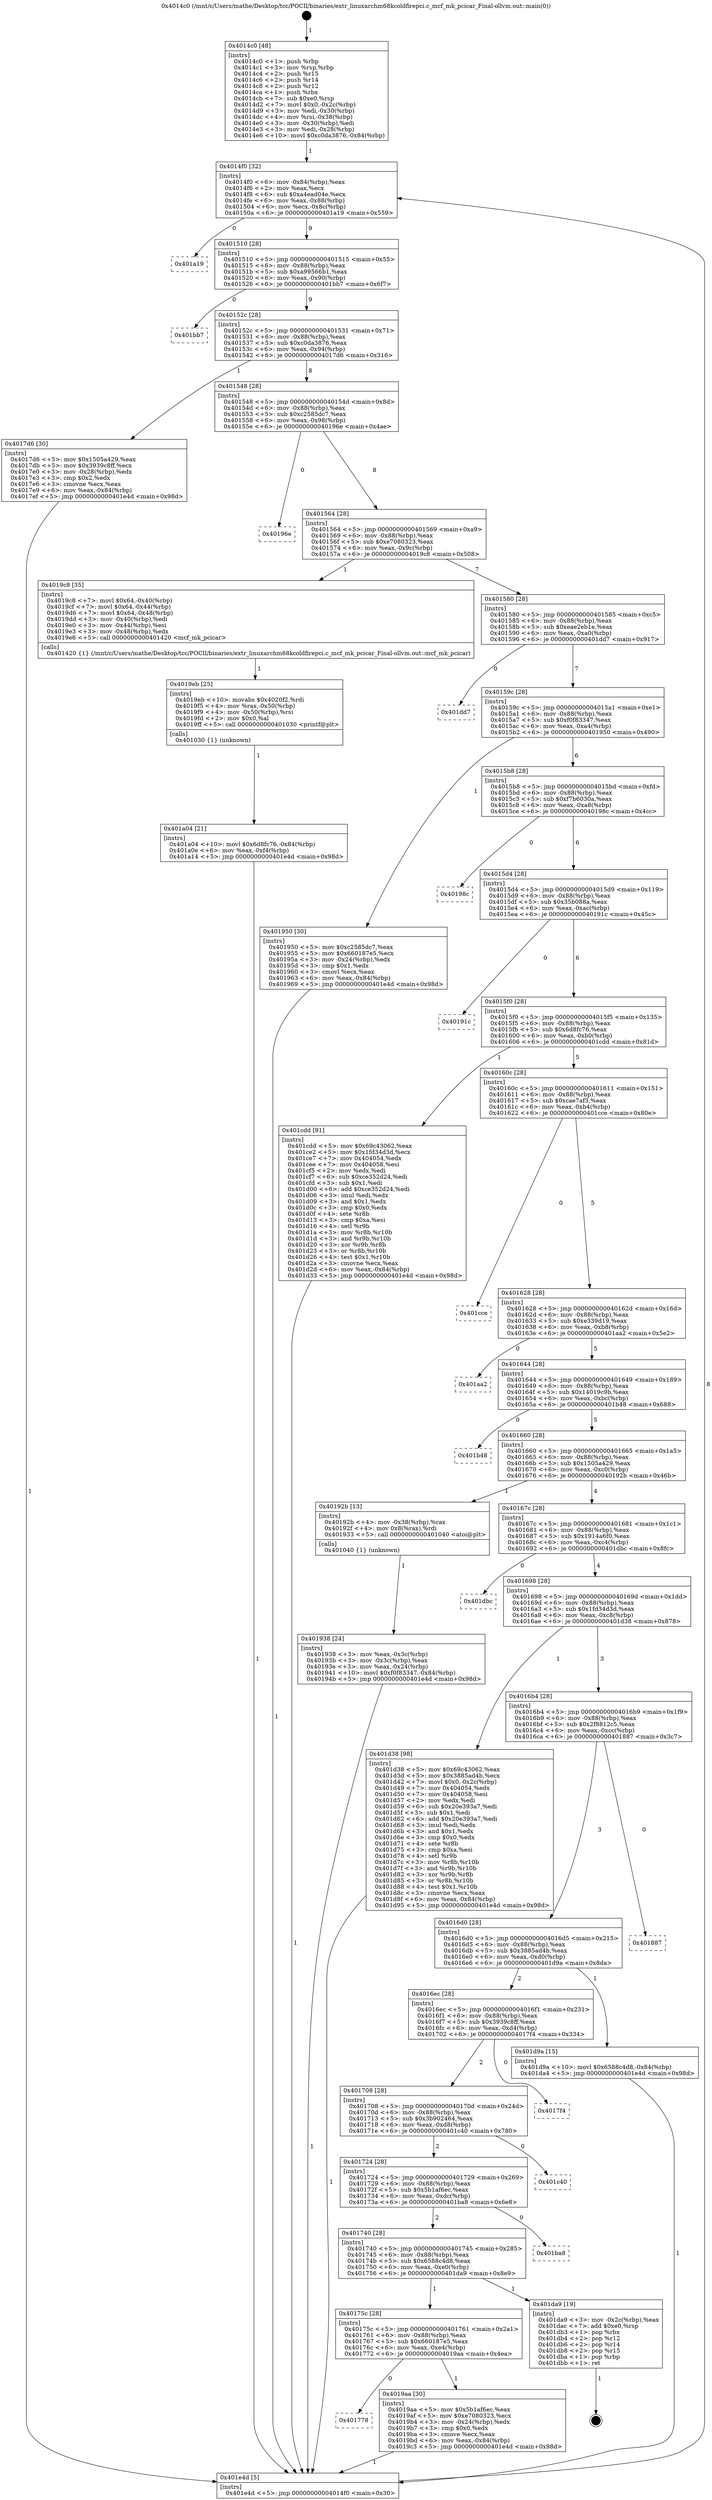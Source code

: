 digraph "0x4014c0" {
  label = "0x4014c0 (/mnt/c/Users/mathe/Desktop/tcc/POCII/binaries/extr_linuxarchm68kcoldfirepci.c_mcf_mk_pcicar_Final-ollvm.out::main(0))"
  labelloc = "t"
  node[shape=record]

  Entry [label="",width=0.3,height=0.3,shape=circle,fillcolor=black,style=filled]
  "0x4014f0" [label="{
     0x4014f0 [32]\l
     | [instrs]\l
     &nbsp;&nbsp;0x4014f0 \<+6\>: mov -0x84(%rbp),%eax\l
     &nbsp;&nbsp;0x4014f6 \<+2\>: mov %eax,%ecx\l
     &nbsp;&nbsp;0x4014f8 \<+6\>: sub $0xa4ead04e,%ecx\l
     &nbsp;&nbsp;0x4014fe \<+6\>: mov %eax,-0x88(%rbp)\l
     &nbsp;&nbsp;0x401504 \<+6\>: mov %ecx,-0x8c(%rbp)\l
     &nbsp;&nbsp;0x40150a \<+6\>: je 0000000000401a19 \<main+0x559\>\l
  }"]
  "0x401a19" [label="{
     0x401a19\l
  }", style=dashed]
  "0x401510" [label="{
     0x401510 [28]\l
     | [instrs]\l
     &nbsp;&nbsp;0x401510 \<+5\>: jmp 0000000000401515 \<main+0x55\>\l
     &nbsp;&nbsp;0x401515 \<+6\>: mov -0x88(%rbp),%eax\l
     &nbsp;&nbsp;0x40151b \<+5\>: sub $0xa99566b1,%eax\l
     &nbsp;&nbsp;0x401520 \<+6\>: mov %eax,-0x90(%rbp)\l
     &nbsp;&nbsp;0x401526 \<+6\>: je 0000000000401bb7 \<main+0x6f7\>\l
  }"]
  Exit [label="",width=0.3,height=0.3,shape=circle,fillcolor=black,style=filled,peripheries=2]
  "0x401bb7" [label="{
     0x401bb7\l
  }", style=dashed]
  "0x40152c" [label="{
     0x40152c [28]\l
     | [instrs]\l
     &nbsp;&nbsp;0x40152c \<+5\>: jmp 0000000000401531 \<main+0x71\>\l
     &nbsp;&nbsp;0x401531 \<+6\>: mov -0x88(%rbp),%eax\l
     &nbsp;&nbsp;0x401537 \<+5\>: sub $0xc0da3876,%eax\l
     &nbsp;&nbsp;0x40153c \<+6\>: mov %eax,-0x94(%rbp)\l
     &nbsp;&nbsp;0x401542 \<+6\>: je 00000000004017d6 \<main+0x316\>\l
  }"]
  "0x401a04" [label="{
     0x401a04 [21]\l
     | [instrs]\l
     &nbsp;&nbsp;0x401a04 \<+10\>: movl $0x6d8fc76,-0x84(%rbp)\l
     &nbsp;&nbsp;0x401a0e \<+6\>: mov %eax,-0xf4(%rbp)\l
     &nbsp;&nbsp;0x401a14 \<+5\>: jmp 0000000000401e4d \<main+0x98d\>\l
  }"]
  "0x4017d6" [label="{
     0x4017d6 [30]\l
     | [instrs]\l
     &nbsp;&nbsp;0x4017d6 \<+5\>: mov $0x1505a429,%eax\l
     &nbsp;&nbsp;0x4017db \<+5\>: mov $0x3939c8ff,%ecx\l
     &nbsp;&nbsp;0x4017e0 \<+3\>: mov -0x28(%rbp),%edx\l
     &nbsp;&nbsp;0x4017e3 \<+3\>: cmp $0x2,%edx\l
     &nbsp;&nbsp;0x4017e6 \<+3\>: cmovne %ecx,%eax\l
     &nbsp;&nbsp;0x4017e9 \<+6\>: mov %eax,-0x84(%rbp)\l
     &nbsp;&nbsp;0x4017ef \<+5\>: jmp 0000000000401e4d \<main+0x98d\>\l
  }"]
  "0x401548" [label="{
     0x401548 [28]\l
     | [instrs]\l
     &nbsp;&nbsp;0x401548 \<+5\>: jmp 000000000040154d \<main+0x8d\>\l
     &nbsp;&nbsp;0x40154d \<+6\>: mov -0x88(%rbp),%eax\l
     &nbsp;&nbsp;0x401553 \<+5\>: sub $0xc2585dc7,%eax\l
     &nbsp;&nbsp;0x401558 \<+6\>: mov %eax,-0x98(%rbp)\l
     &nbsp;&nbsp;0x40155e \<+6\>: je 000000000040196e \<main+0x4ae\>\l
  }"]
  "0x401e4d" [label="{
     0x401e4d [5]\l
     | [instrs]\l
     &nbsp;&nbsp;0x401e4d \<+5\>: jmp 00000000004014f0 \<main+0x30\>\l
  }"]
  "0x4014c0" [label="{
     0x4014c0 [48]\l
     | [instrs]\l
     &nbsp;&nbsp;0x4014c0 \<+1\>: push %rbp\l
     &nbsp;&nbsp;0x4014c1 \<+3\>: mov %rsp,%rbp\l
     &nbsp;&nbsp;0x4014c4 \<+2\>: push %r15\l
     &nbsp;&nbsp;0x4014c6 \<+2\>: push %r14\l
     &nbsp;&nbsp;0x4014c8 \<+2\>: push %r12\l
     &nbsp;&nbsp;0x4014ca \<+1\>: push %rbx\l
     &nbsp;&nbsp;0x4014cb \<+7\>: sub $0xe0,%rsp\l
     &nbsp;&nbsp;0x4014d2 \<+7\>: movl $0x0,-0x2c(%rbp)\l
     &nbsp;&nbsp;0x4014d9 \<+3\>: mov %edi,-0x30(%rbp)\l
     &nbsp;&nbsp;0x4014dc \<+4\>: mov %rsi,-0x38(%rbp)\l
     &nbsp;&nbsp;0x4014e0 \<+3\>: mov -0x30(%rbp),%edi\l
     &nbsp;&nbsp;0x4014e3 \<+3\>: mov %edi,-0x28(%rbp)\l
     &nbsp;&nbsp;0x4014e6 \<+10\>: movl $0xc0da3876,-0x84(%rbp)\l
  }"]
  "0x4019eb" [label="{
     0x4019eb [25]\l
     | [instrs]\l
     &nbsp;&nbsp;0x4019eb \<+10\>: movabs $0x4020f2,%rdi\l
     &nbsp;&nbsp;0x4019f5 \<+4\>: mov %rax,-0x50(%rbp)\l
     &nbsp;&nbsp;0x4019f9 \<+4\>: mov -0x50(%rbp),%rsi\l
     &nbsp;&nbsp;0x4019fd \<+2\>: mov $0x0,%al\l
     &nbsp;&nbsp;0x4019ff \<+5\>: call 0000000000401030 \<printf@plt\>\l
     | [calls]\l
     &nbsp;&nbsp;0x401030 \{1\} (unknown)\l
  }"]
  "0x40196e" [label="{
     0x40196e\l
  }", style=dashed]
  "0x401564" [label="{
     0x401564 [28]\l
     | [instrs]\l
     &nbsp;&nbsp;0x401564 \<+5\>: jmp 0000000000401569 \<main+0xa9\>\l
     &nbsp;&nbsp;0x401569 \<+6\>: mov -0x88(%rbp),%eax\l
     &nbsp;&nbsp;0x40156f \<+5\>: sub $0xe7080323,%eax\l
     &nbsp;&nbsp;0x401574 \<+6\>: mov %eax,-0x9c(%rbp)\l
     &nbsp;&nbsp;0x40157a \<+6\>: je 00000000004019c8 \<main+0x508\>\l
  }"]
  "0x401778" [label="{
     0x401778\l
  }", style=dashed]
  "0x4019c8" [label="{
     0x4019c8 [35]\l
     | [instrs]\l
     &nbsp;&nbsp;0x4019c8 \<+7\>: movl $0x64,-0x40(%rbp)\l
     &nbsp;&nbsp;0x4019cf \<+7\>: movl $0x64,-0x44(%rbp)\l
     &nbsp;&nbsp;0x4019d6 \<+7\>: movl $0x64,-0x48(%rbp)\l
     &nbsp;&nbsp;0x4019dd \<+3\>: mov -0x40(%rbp),%edi\l
     &nbsp;&nbsp;0x4019e0 \<+3\>: mov -0x44(%rbp),%esi\l
     &nbsp;&nbsp;0x4019e3 \<+3\>: mov -0x48(%rbp),%edx\l
     &nbsp;&nbsp;0x4019e6 \<+5\>: call 0000000000401420 \<mcf_mk_pcicar\>\l
     | [calls]\l
     &nbsp;&nbsp;0x401420 \{1\} (/mnt/c/Users/mathe/Desktop/tcc/POCII/binaries/extr_linuxarchm68kcoldfirepci.c_mcf_mk_pcicar_Final-ollvm.out::mcf_mk_pcicar)\l
  }"]
  "0x401580" [label="{
     0x401580 [28]\l
     | [instrs]\l
     &nbsp;&nbsp;0x401580 \<+5\>: jmp 0000000000401585 \<main+0xc5\>\l
     &nbsp;&nbsp;0x401585 \<+6\>: mov -0x88(%rbp),%eax\l
     &nbsp;&nbsp;0x40158b \<+5\>: sub $0xeae2eb1e,%eax\l
     &nbsp;&nbsp;0x401590 \<+6\>: mov %eax,-0xa0(%rbp)\l
     &nbsp;&nbsp;0x401596 \<+6\>: je 0000000000401dd7 \<main+0x917\>\l
  }"]
  "0x4019aa" [label="{
     0x4019aa [30]\l
     | [instrs]\l
     &nbsp;&nbsp;0x4019aa \<+5\>: mov $0x5b1af6ec,%eax\l
     &nbsp;&nbsp;0x4019af \<+5\>: mov $0xe7080323,%ecx\l
     &nbsp;&nbsp;0x4019b4 \<+3\>: mov -0x24(%rbp),%edx\l
     &nbsp;&nbsp;0x4019b7 \<+3\>: cmp $0x0,%edx\l
     &nbsp;&nbsp;0x4019ba \<+3\>: cmove %ecx,%eax\l
     &nbsp;&nbsp;0x4019bd \<+6\>: mov %eax,-0x84(%rbp)\l
     &nbsp;&nbsp;0x4019c3 \<+5\>: jmp 0000000000401e4d \<main+0x98d\>\l
  }"]
  "0x401dd7" [label="{
     0x401dd7\l
  }", style=dashed]
  "0x40159c" [label="{
     0x40159c [28]\l
     | [instrs]\l
     &nbsp;&nbsp;0x40159c \<+5\>: jmp 00000000004015a1 \<main+0xe1\>\l
     &nbsp;&nbsp;0x4015a1 \<+6\>: mov -0x88(%rbp),%eax\l
     &nbsp;&nbsp;0x4015a7 \<+5\>: sub $0xf0f83347,%eax\l
     &nbsp;&nbsp;0x4015ac \<+6\>: mov %eax,-0xa4(%rbp)\l
     &nbsp;&nbsp;0x4015b2 \<+6\>: je 0000000000401950 \<main+0x490\>\l
  }"]
  "0x40175c" [label="{
     0x40175c [28]\l
     | [instrs]\l
     &nbsp;&nbsp;0x40175c \<+5\>: jmp 0000000000401761 \<main+0x2a1\>\l
     &nbsp;&nbsp;0x401761 \<+6\>: mov -0x88(%rbp),%eax\l
     &nbsp;&nbsp;0x401767 \<+5\>: sub $0x660187e5,%eax\l
     &nbsp;&nbsp;0x40176c \<+6\>: mov %eax,-0xe4(%rbp)\l
     &nbsp;&nbsp;0x401772 \<+6\>: je 00000000004019aa \<main+0x4ea\>\l
  }"]
  "0x401950" [label="{
     0x401950 [30]\l
     | [instrs]\l
     &nbsp;&nbsp;0x401950 \<+5\>: mov $0xc2585dc7,%eax\l
     &nbsp;&nbsp;0x401955 \<+5\>: mov $0x660187e5,%ecx\l
     &nbsp;&nbsp;0x40195a \<+3\>: mov -0x24(%rbp),%edx\l
     &nbsp;&nbsp;0x40195d \<+3\>: cmp $0x1,%edx\l
     &nbsp;&nbsp;0x401960 \<+3\>: cmovl %ecx,%eax\l
     &nbsp;&nbsp;0x401963 \<+6\>: mov %eax,-0x84(%rbp)\l
     &nbsp;&nbsp;0x401969 \<+5\>: jmp 0000000000401e4d \<main+0x98d\>\l
  }"]
  "0x4015b8" [label="{
     0x4015b8 [28]\l
     | [instrs]\l
     &nbsp;&nbsp;0x4015b8 \<+5\>: jmp 00000000004015bd \<main+0xfd\>\l
     &nbsp;&nbsp;0x4015bd \<+6\>: mov -0x88(%rbp),%eax\l
     &nbsp;&nbsp;0x4015c3 \<+5\>: sub $0xf7b6030a,%eax\l
     &nbsp;&nbsp;0x4015c8 \<+6\>: mov %eax,-0xa8(%rbp)\l
     &nbsp;&nbsp;0x4015ce \<+6\>: je 000000000040198c \<main+0x4cc\>\l
  }"]
  "0x401da9" [label="{
     0x401da9 [19]\l
     | [instrs]\l
     &nbsp;&nbsp;0x401da9 \<+3\>: mov -0x2c(%rbp),%eax\l
     &nbsp;&nbsp;0x401dac \<+7\>: add $0xe0,%rsp\l
     &nbsp;&nbsp;0x401db3 \<+1\>: pop %rbx\l
     &nbsp;&nbsp;0x401db4 \<+2\>: pop %r12\l
     &nbsp;&nbsp;0x401db6 \<+2\>: pop %r14\l
     &nbsp;&nbsp;0x401db8 \<+2\>: pop %r15\l
     &nbsp;&nbsp;0x401dba \<+1\>: pop %rbp\l
     &nbsp;&nbsp;0x401dbb \<+1\>: ret\l
  }"]
  "0x40198c" [label="{
     0x40198c\l
  }", style=dashed]
  "0x4015d4" [label="{
     0x4015d4 [28]\l
     | [instrs]\l
     &nbsp;&nbsp;0x4015d4 \<+5\>: jmp 00000000004015d9 \<main+0x119\>\l
     &nbsp;&nbsp;0x4015d9 \<+6\>: mov -0x88(%rbp),%eax\l
     &nbsp;&nbsp;0x4015df \<+5\>: sub $0x35b088a,%eax\l
     &nbsp;&nbsp;0x4015e4 \<+6\>: mov %eax,-0xac(%rbp)\l
     &nbsp;&nbsp;0x4015ea \<+6\>: je 000000000040191c \<main+0x45c\>\l
  }"]
  "0x401740" [label="{
     0x401740 [28]\l
     | [instrs]\l
     &nbsp;&nbsp;0x401740 \<+5\>: jmp 0000000000401745 \<main+0x285\>\l
     &nbsp;&nbsp;0x401745 \<+6\>: mov -0x88(%rbp),%eax\l
     &nbsp;&nbsp;0x40174b \<+5\>: sub $0x6588c4d8,%eax\l
     &nbsp;&nbsp;0x401750 \<+6\>: mov %eax,-0xe0(%rbp)\l
     &nbsp;&nbsp;0x401756 \<+6\>: je 0000000000401da9 \<main+0x8e9\>\l
  }"]
  "0x40191c" [label="{
     0x40191c\l
  }", style=dashed]
  "0x4015f0" [label="{
     0x4015f0 [28]\l
     | [instrs]\l
     &nbsp;&nbsp;0x4015f0 \<+5\>: jmp 00000000004015f5 \<main+0x135\>\l
     &nbsp;&nbsp;0x4015f5 \<+6\>: mov -0x88(%rbp),%eax\l
     &nbsp;&nbsp;0x4015fb \<+5\>: sub $0x6d8fc76,%eax\l
     &nbsp;&nbsp;0x401600 \<+6\>: mov %eax,-0xb0(%rbp)\l
     &nbsp;&nbsp;0x401606 \<+6\>: je 0000000000401cdd \<main+0x81d\>\l
  }"]
  "0x401ba8" [label="{
     0x401ba8\l
  }", style=dashed]
  "0x401cdd" [label="{
     0x401cdd [91]\l
     | [instrs]\l
     &nbsp;&nbsp;0x401cdd \<+5\>: mov $0x69c43062,%eax\l
     &nbsp;&nbsp;0x401ce2 \<+5\>: mov $0x1fd34d3d,%ecx\l
     &nbsp;&nbsp;0x401ce7 \<+7\>: mov 0x404054,%edx\l
     &nbsp;&nbsp;0x401cee \<+7\>: mov 0x404058,%esi\l
     &nbsp;&nbsp;0x401cf5 \<+2\>: mov %edx,%edi\l
     &nbsp;&nbsp;0x401cf7 \<+6\>: sub $0xce352d24,%edi\l
     &nbsp;&nbsp;0x401cfd \<+3\>: sub $0x1,%edi\l
     &nbsp;&nbsp;0x401d00 \<+6\>: add $0xce352d24,%edi\l
     &nbsp;&nbsp;0x401d06 \<+3\>: imul %edi,%edx\l
     &nbsp;&nbsp;0x401d09 \<+3\>: and $0x1,%edx\l
     &nbsp;&nbsp;0x401d0c \<+3\>: cmp $0x0,%edx\l
     &nbsp;&nbsp;0x401d0f \<+4\>: sete %r8b\l
     &nbsp;&nbsp;0x401d13 \<+3\>: cmp $0xa,%esi\l
     &nbsp;&nbsp;0x401d16 \<+4\>: setl %r9b\l
     &nbsp;&nbsp;0x401d1a \<+3\>: mov %r8b,%r10b\l
     &nbsp;&nbsp;0x401d1d \<+3\>: and %r9b,%r10b\l
     &nbsp;&nbsp;0x401d20 \<+3\>: xor %r9b,%r8b\l
     &nbsp;&nbsp;0x401d23 \<+3\>: or %r8b,%r10b\l
     &nbsp;&nbsp;0x401d26 \<+4\>: test $0x1,%r10b\l
     &nbsp;&nbsp;0x401d2a \<+3\>: cmovne %ecx,%eax\l
     &nbsp;&nbsp;0x401d2d \<+6\>: mov %eax,-0x84(%rbp)\l
     &nbsp;&nbsp;0x401d33 \<+5\>: jmp 0000000000401e4d \<main+0x98d\>\l
  }"]
  "0x40160c" [label="{
     0x40160c [28]\l
     | [instrs]\l
     &nbsp;&nbsp;0x40160c \<+5\>: jmp 0000000000401611 \<main+0x151\>\l
     &nbsp;&nbsp;0x401611 \<+6\>: mov -0x88(%rbp),%eax\l
     &nbsp;&nbsp;0x401617 \<+5\>: sub $0xcae7af3,%eax\l
     &nbsp;&nbsp;0x40161c \<+6\>: mov %eax,-0xb4(%rbp)\l
     &nbsp;&nbsp;0x401622 \<+6\>: je 0000000000401cce \<main+0x80e\>\l
  }"]
  "0x401724" [label="{
     0x401724 [28]\l
     | [instrs]\l
     &nbsp;&nbsp;0x401724 \<+5\>: jmp 0000000000401729 \<main+0x269\>\l
     &nbsp;&nbsp;0x401729 \<+6\>: mov -0x88(%rbp),%eax\l
     &nbsp;&nbsp;0x40172f \<+5\>: sub $0x5b1af6ec,%eax\l
     &nbsp;&nbsp;0x401734 \<+6\>: mov %eax,-0xdc(%rbp)\l
     &nbsp;&nbsp;0x40173a \<+6\>: je 0000000000401ba8 \<main+0x6e8\>\l
  }"]
  "0x401cce" [label="{
     0x401cce\l
  }", style=dashed]
  "0x401628" [label="{
     0x401628 [28]\l
     | [instrs]\l
     &nbsp;&nbsp;0x401628 \<+5\>: jmp 000000000040162d \<main+0x16d\>\l
     &nbsp;&nbsp;0x40162d \<+6\>: mov -0x88(%rbp),%eax\l
     &nbsp;&nbsp;0x401633 \<+5\>: sub $0xe339d19,%eax\l
     &nbsp;&nbsp;0x401638 \<+6\>: mov %eax,-0xb8(%rbp)\l
     &nbsp;&nbsp;0x40163e \<+6\>: je 0000000000401aa2 \<main+0x5e2\>\l
  }"]
  "0x401c40" [label="{
     0x401c40\l
  }", style=dashed]
  "0x401aa2" [label="{
     0x401aa2\l
  }", style=dashed]
  "0x401644" [label="{
     0x401644 [28]\l
     | [instrs]\l
     &nbsp;&nbsp;0x401644 \<+5\>: jmp 0000000000401649 \<main+0x189\>\l
     &nbsp;&nbsp;0x401649 \<+6\>: mov -0x88(%rbp),%eax\l
     &nbsp;&nbsp;0x40164f \<+5\>: sub $0x14019c9b,%eax\l
     &nbsp;&nbsp;0x401654 \<+6\>: mov %eax,-0xbc(%rbp)\l
     &nbsp;&nbsp;0x40165a \<+6\>: je 0000000000401b48 \<main+0x688\>\l
  }"]
  "0x401708" [label="{
     0x401708 [28]\l
     | [instrs]\l
     &nbsp;&nbsp;0x401708 \<+5\>: jmp 000000000040170d \<main+0x24d\>\l
     &nbsp;&nbsp;0x40170d \<+6\>: mov -0x88(%rbp),%eax\l
     &nbsp;&nbsp;0x401713 \<+5\>: sub $0x3b902464,%eax\l
     &nbsp;&nbsp;0x401718 \<+6\>: mov %eax,-0xd8(%rbp)\l
     &nbsp;&nbsp;0x40171e \<+6\>: je 0000000000401c40 \<main+0x780\>\l
  }"]
  "0x401b48" [label="{
     0x401b48\l
  }", style=dashed]
  "0x401660" [label="{
     0x401660 [28]\l
     | [instrs]\l
     &nbsp;&nbsp;0x401660 \<+5\>: jmp 0000000000401665 \<main+0x1a5\>\l
     &nbsp;&nbsp;0x401665 \<+6\>: mov -0x88(%rbp),%eax\l
     &nbsp;&nbsp;0x40166b \<+5\>: sub $0x1505a429,%eax\l
     &nbsp;&nbsp;0x401670 \<+6\>: mov %eax,-0xc0(%rbp)\l
     &nbsp;&nbsp;0x401676 \<+6\>: je 000000000040192b \<main+0x46b\>\l
  }"]
  "0x4017f4" [label="{
     0x4017f4\l
  }", style=dashed]
  "0x40192b" [label="{
     0x40192b [13]\l
     | [instrs]\l
     &nbsp;&nbsp;0x40192b \<+4\>: mov -0x38(%rbp),%rax\l
     &nbsp;&nbsp;0x40192f \<+4\>: mov 0x8(%rax),%rdi\l
     &nbsp;&nbsp;0x401933 \<+5\>: call 0000000000401040 \<atoi@plt\>\l
     | [calls]\l
     &nbsp;&nbsp;0x401040 \{1\} (unknown)\l
  }"]
  "0x40167c" [label="{
     0x40167c [28]\l
     | [instrs]\l
     &nbsp;&nbsp;0x40167c \<+5\>: jmp 0000000000401681 \<main+0x1c1\>\l
     &nbsp;&nbsp;0x401681 \<+6\>: mov -0x88(%rbp),%eax\l
     &nbsp;&nbsp;0x401687 \<+5\>: sub $0x1914a6f0,%eax\l
     &nbsp;&nbsp;0x40168c \<+6\>: mov %eax,-0xc4(%rbp)\l
     &nbsp;&nbsp;0x401692 \<+6\>: je 0000000000401dbc \<main+0x8fc\>\l
  }"]
  "0x401938" [label="{
     0x401938 [24]\l
     | [instrs]\l
     &nbsp;&nbsp;0x401938 \<+3\>: mov %eax,-0x3c(%rbp)\l
     &nbsp;&nbsp;0x40193b \<+3\>: mov -0x3c(%rbp),%eax\l
     &nbsp;&nbsp;0x40193e \<+3\>: mov %eax,-0x24(%rbp)\l
     &nbsp;&nbsp;0x401941 \<+10\>: movl $0xf0f83347,-0x84(%rbp)\l
     &nbsp;&nbsp;0x40194b \<+5\>: jmp 0000000000401e4d \<main+0x98d\>\l
  }"]
  "0x4016ec" [label="{
     0x4016ec [28]\l
     | [instrs]\l
     &nbsp;&nbsp;0x4016ec \<+5\>: jmp 00000000004016f1 \<main+0x231\>\l
     &nbsp;&nbsp;0x4016f1 \<+6\>: mov -0x88(%rbp),%eax\l
     &nbsp;&nbsp;0x4016f7 \<+5\>: sub $0x3939c8ff,%eax\l
     &nbsp;&nbsp;0x4016fc \<+6\>: mov %eax,-0xd4(%rbp)\l
     &nbsp;&nbsp;0x401702 \<+6\>: je 00000000004017f4 \<main+0x334\>\l
  }"]
  "0x401dbc" [label="{
     0x401dbc\l
  }", style=dashed]
  "0x401698" [label="{
     0x401698 [28]\l
     | [instrs]\l
     &nbsp;&nbsp;0x401698 \<+5\>: jmp 000000000040169d \<main+0x1dd\>\l
     &nbsp;&nbsp;0x40169d \<+6\>: mov -0x88(%rbp),%eax\l
     &nbsp;&nbsp;0x4016a3 \<+5\>: sub $0x1fd34d3d,%eax\l
     &nbsp;&nbsp;0x4016a8 \<+6\>: mov %eax,-0xc8(%rbp)\l
     &nbsp;&nbsp;0x4016ae \<+6\>: je 0000000000401d38 \<main+0x878\>\l
  }"]
  "0x401d9a" [label="{
     0x401d9a [15]\l
     | [instrs]\l
     &nbsp;&nbsp;0x401d9a \<+10\>: movl $0x6588c4d8,-0x84(%rbp)\l
     &nbsp;&nbsp;0x401da4 \<+5\>: jmp 0000000000401e4d \<main+0x98d\>\l
  }"]
  "0x401d38" [label="{
     0x401d38 [98]\l
     | [instrs]\l
     &nbsp;&nbsp;0x401d38 \<+5\>: mov $0x69c43062,%eax\l
     &nbsp;&nbsp;0x401d3d \<+5\>: mov $0x3885ad4b,%ecx\l
     &nbsp;&nbsp;0x401d42 \<+7\>: movl $0x0,-0x2c(%rbp)\l
     &nbsp;&nbsp;0x401d49 \<+7\>: mov 0x404054,%edx\l
     &nbsp;&nbsp;0x401d50 \<+7\>: mov 0x404058,%esi\l
     &nbsp;&nbsp;0x401d57 \<+2\>: mov %edx,%edi\l
     &nbsp;&nbsp;0x401d59 \<+6\>: sub $0x20e393a7,%edi\l
     &nbsp;&nbsp;0x401d5f \<+3\>: sub $0x1,%edi\l
     &nbsp;&nbsp;0x401d62 \<+6\>: add $0x20e393a7,%edi\l
     &nbsp;&nbsp;0x401d68 \<+3\>: imul %edi,%edx\l
     &nbsp;&nbsp;0x401d6b \<+3\>: and $0x1,%edx\l
     &nbsp;&nbsp;0x401d6e \<+3\>: cmp $0x0,%edx\l
     &nbsp;&nbsp;0x401d71 \<+4\>: sete %r8b\l
     &nbsp;&nbsp;0x401d75 \<+3\>: cmp $0xa,%esi\l
     &nbsp;&nbsp;0x401d78 \<+4\>: setl %r9b\l
     &nbsp;&nbsp;0x401d7c \<+3\>: mov %r8b,%r10b\l
     &nbsp;&nbsp;0x401d7f \<+3\>: and %r9b,%r10b\l
     &nbsp;&nbsp;0x401d82 \<+3\>: xor %r9b,%r8b\l
     &nbsp;&nbsp;0x401d85 \<+3\>: or %r8b,%r10b\l
     &nbsp;&nbsp;0x401d88 \<+4\>: test $0x1,%r10b\l
     &nbsp;&nbsp;0x401d8c \<+3\>: cmovne %ecx,%eax\l
     &nbsp;&nbsp;0x401d8f \<+6\>: mov %eax,-0x84(%rbp)\l
     &nbsp;&nbsp;0x401d95 \<+5\>: jmp 0000000000401e4d \<main+0x98d\>\l
  }"]
  "0x4016b4" [label="{
     0x4016b4 [28]\l
     | [instrs]\l
     &nbsp;&nbsp;0x4016b4 \<+5\>: jmp 00000000004016b9 \<main+0x1f9\>\l
     &nbsp;&nbsp;0x4016b9 \<+6\>: mov -0x88(%rbp),%eax\l
     &nbsp;&nbsp;0x4016bf \<+5\>: sub $0x2f8812c5,%eax\l
     &nbsp;&nbsp;0x4016c4 \<+6\>: mov %eax,-0xcc(%rbp)\l
     &nbsp;&nbsp;0x4016ca \<+6\>: je 0000000000401887 \<main+0x3c7\>\l
  }"]
  "0x4016d0" [label="{
     0x4016d0 [28]\l
     | [instrs]\l
     &nbsp;&nbsp;0x4016d0 \<+5\>: jmp 00000000004016d5 \<main+0x215\>\l
     &nbsp;&nbsp;0x4016d5 \<+6\>: mov -0x88(%rbp),%eax\l
     &nbsp;&nbsp;0x4016db \<+5\>: sub $0x3885ad4b,%eax\l
     &nbsp;&nbsp;0x4016e0 \<+6\>: mov %eax,-0xd0(%rbp)\l
     &nbsp;&nbsp;0x4016e6 \<+6\>: je 0000000000401d9a \<main+0x8da\>\l
  }"]
  "0x401887" [label="{
     0x401887\l
  }", style=dashed]
  Entry -> "0x4014c0" [label=" 1"]
  "0x4014f0" -> "0x401a19" [label=" 0"]
  "0x4014f0" -> "0x401510" [label=" 9"]
  "0x401da9" -> Exit [label=" 1"]
  "0x401510" -> "0x401bb7" [label=" 0"]
  "0x401510" -> "0x40152c" [label=" 9"]
  "0x401d9a" -> "0x401e4d" [label=" 1"]
  "0x40152c" -> "0x4017d6" [label=" 1"]
  "0x40152c" -> "0x401548" [label=" 8"]
  "0x4017d6" -> "0x401e4d" [label=" 1"]
  "0x4014c0" -> "0x4014f0" [label=" 1"]
  "0x401e4d" -> "0x4014f0" [label=" 8"]
  "0x401d38" -> "0x401e4d" [label=" 1"]
  "0x401548" -> "0x40196e" [label=" 0"]
  "0x401548" -> "0x401564" [label=" 8"]
  "0x401cdd" -> "0x401e4d" [label=" 1"]
  "0x401564" -> "0x4019c8" [label=" 1"]
  "0x401564" -> "0x401580" [label=" 7"]
  "0x401a04" -> "0x401e4d" [label=" 1"]
  "0x401580" -> "0x401dd7" [label=" 0"]
  "0x401580" -> "0x40159c" [label=" 7"]
  "0x4019eb" -> "0x401a04" [label=" 1"]
  "0x40159c" -> "0x401950" [label=" 1"]
  "0x40159c" -> "0x4015b8" [label=" 6"]
  "0x4019aa" -> "0x401e4d" [label=" 1"]
  "0x4015b8" -> "0x40198c" [label=" 0"]
  "0x4015b8" -> "0x4015d4" [label=" 6"]
  "0x40175c" -> "0x401778" [label=" 0"]
  "0x4015d4" -> "0x40191c" [label=" 0"]
  "0x4015d4" -> "0x4015f0" [label=" 6"]
  "0x4019c8" -> "0x4019eb" [label=" 1"]
  "0x4015f0" -> "0x401cdd" [label=" 1"]
  "0x4015f0" -> "0x40160c" [label=" 5"]
  "0x401740" -> "0x40175c" [label=" 1"]
  "0x40160c" -> "0x401cce" [label=" 0"]
  "0x40160c" -> "0x401628" [label=" 5"]
  "0x40175c" -> "0x4019aa" [label=" 1"]
  "0x401628" -> "0x401aa2" [label=" 0"]
  "0x401628" -> "0x401644" [label=" 5"]
  "0x401724" -> "0x401740" [label=" 2"]
  "0x401644" -> "0x401b48" [label=" 0"]
  "0x401644" -> "0x401660" [label=" 5"]
  "0x401740" -> "0x401da9" [label=" 1"]
  "0x401660" -> "0x40192b" [label=" 1"]
  "0x401660" -> "0x40167c" [label=" 4"]
  "0x40192b" -> "0x401938" [label=" 1"]
  "0x401938" -> "0x401e4d" [label=" 1"]
  "0x401950" -> "0x401e4d" [label=" 1"]
  "0x401708" -> "0x401724" [label=" 2"]
  "0x40167c" -> "0x401dbc" [label=" 0"]
  "0x40167c" -> "0x401698" [label=" 4"]
  "0x401724" -> "0x401ba8" [label=" 0"]
  "0x401698" -> "0x401d38" [label=" 1"]
  "0x401698" -> "0x4016b4" [label=" 3"]
  "0x4016ec" -> "0x401708" [label=" 2"]
  "0x4016b4" -> "0x401887" [label=" 0"]
  "0x4016b4" -> "0x4016d0" [label=" 3"]
  "0x4016ec" -> "0x4017f4" [label=" 0"]
  "0x4016d0" -> "0x401d9a" [label=" 1"]
  "0x4016d0" -> "0x4016ec" [label=" 2"]
  "0x401708" -> "0x401c40" [label=" 0"]
}
